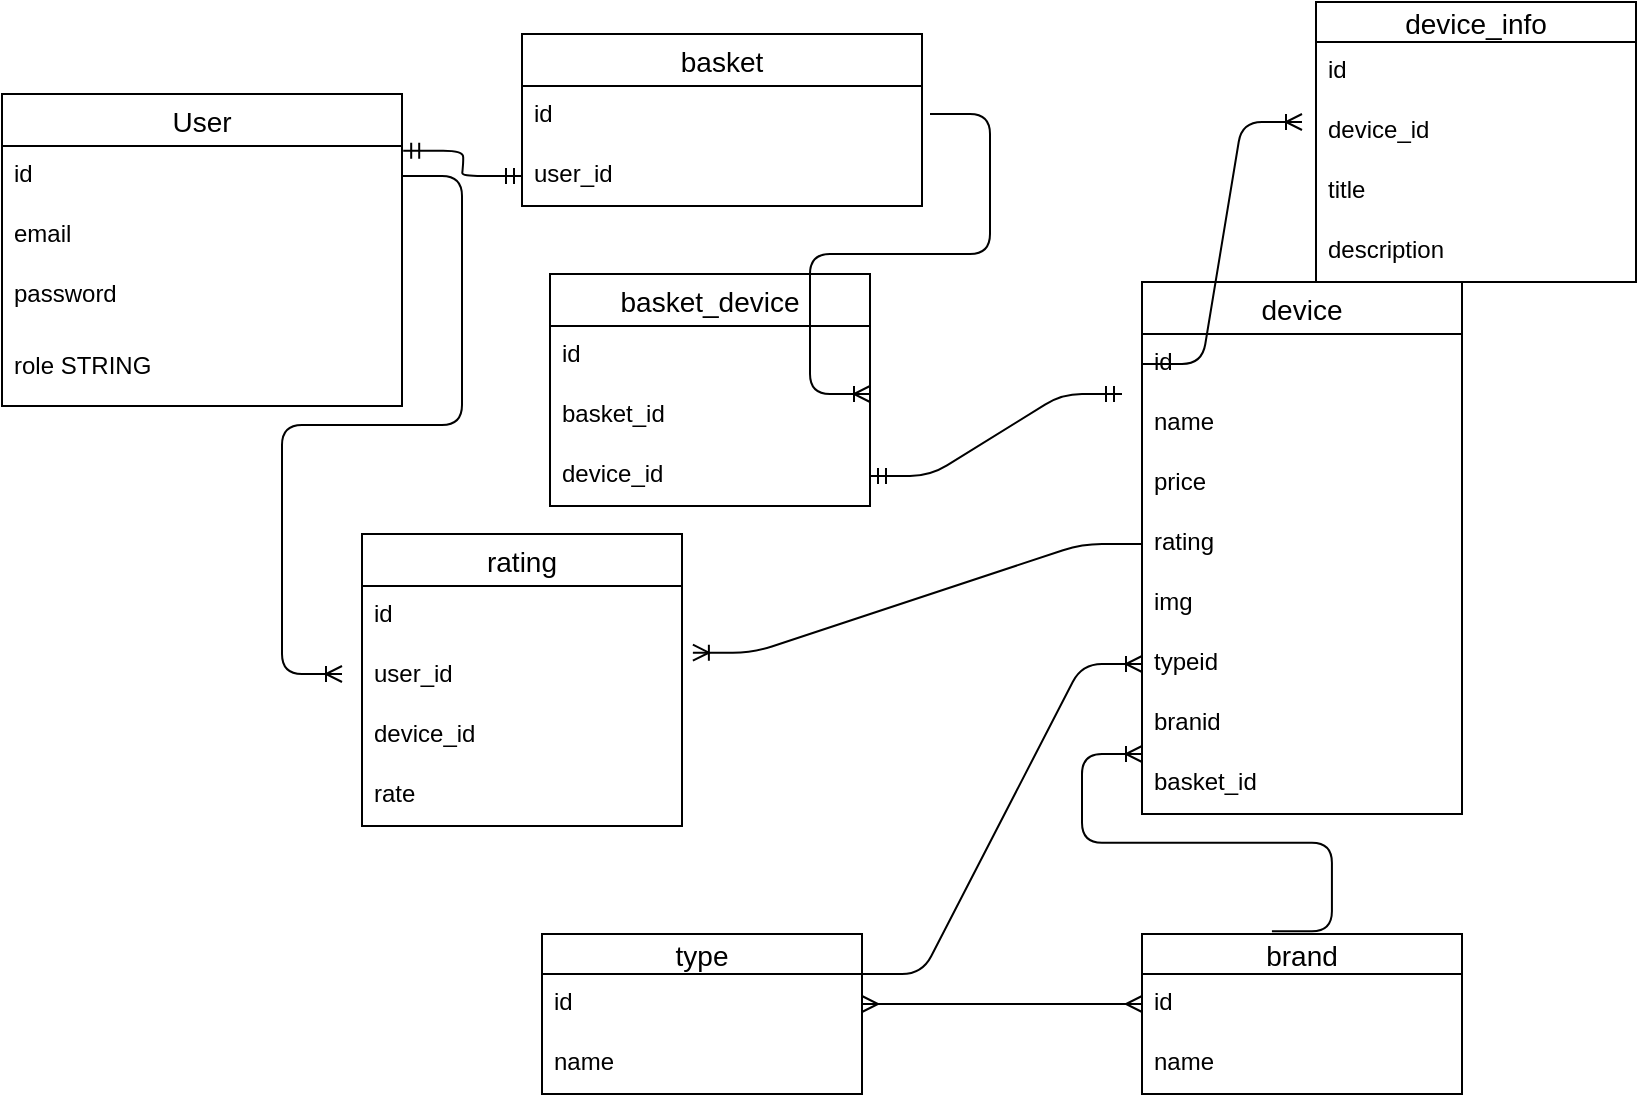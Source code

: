 <mxfile version="14.5.1" type="github">
  <diagram id="2mcV0rCCkQgOkKaSiwST" name="Page-1">
    <mxGraphModel dx="1093" dy="1746" grid="1" gridSize="10" guides="1" tooltips="1" connect="1" arrows="1" fold="1" page="1" pageScale="1" pageWidth="827" pageHeight="1169" math="0" shadow="0">
      <root>
        <mxCell id="0" />
        <mxCell id="1" parent="0" />
        <mxCell id="ZtyaCs_5SbE3G-mT4i9E-1" value="User" style="swimlane;fontStyle=0;childLayout=stackLayout;horizontal=1;startSize=26;horizontalStack=0;resizeParent=1;resizeParentMax=0;resizeLast=0;collapsible=1;marginBottom=0;align=center;fontSize=14;" vertex="1" parent="1">
          <mxGeometry x="10" y="30" width="200" height="156" as="geometry" />
        </mxCell>
        <mxCell id="ZtyaCs_5SbE3G-mT4i9E-2" value="id" style="text;strokeColor=none;fillColor=none;spacingLeft=4;spacingRight=4;overflow=hidden;rotatable=0;points=[[0,0.5],[1,0.5]];portConstraint=eastwest;fontSize=12;" vertex="1" parent="ZtyaCs_5SbE3G-mT4i9E-1">
          <mxGeometry y="26" width="200" height="30" as="geometry" />
        </mxCell>
        <mxCell id="ZtyaCs_5SbE3G-mT4i9E-3" value="email" style="text;spacingLeft=4;spacingRight=4;overflow=hidden;rotatable=0;points=[[0,0.5],[1,0.5]];portConstraint=eastwest;fontSize=12;" vertex="1" parent="ZtyaCs_5SbE3G-mT4i9E-1">
          <mxGeometry y="56" width="200" height="30" as="geometry" />
        </mxCell>
        <mxCell id="ZtyaCs_5SbE3G-mT4i9E-6" value="password" style="text;strokeColor=none;fillColor=none;spacingLeft=4;spacingRight=4;overflow=hidden;rotatable=0;points=[[0,0.5],[1,0.5]];portConstraint=eastwest;fontSize=12;" vertex="1" parent="ZtyaCs_5SbE3G-mT4i9E-1">
          <mxGeometry y="86" width="200" height="36" as="geometry" />
        </mxCell>
        <mxCell id="ZtyaCs_5SbE3G-mT4i9E-12" value="role STRING" style="text;strokeColor=none;fillColor=none;spacingLeft=4;spacingRight=4;overflow=hidden;rotatable=0;points=[[0,0.5],[1,0.5]];portConstraint=eastwest;fontSize=12;" vertex="1" parent="ZtyaCs_5SbE3G-mT4i9E-1">
          <mxGeometry y="122" width="200" height="34" as="geometry" />
        </mxCell>
        <mxCell id="ZtyaCs_5SbE3G-mT4i9E-13" value="basket" style="swimlane;fontStyle=0;childLayout=stackLayout;horizontal=1;startSize=26;horizontalStack=0;resizeParent=1;resizeParentMax=0;resizeLast=0;collapsible=1;marginBottom=0;align=center;fontSize=14;" vertex="1" parent="1">
          <mxGeometry x="270" width="200" height="86" as="geometry" />
        </mxCell>
        <mxCell id="ZtyaCs_5SbE3G-mT4i9E-14" value="id" style="text;strokeColor=none;fillColor=none;spacingLeft=4;spacingRight=4;overflow=hidden;rotatable=0;points=[[0,0.5],[1,0.5]];portConstraint=eastwest;fontSize=12;" vertex="1" parent="ZtyaCs_5SbE3G-mT4i9E-13">
          <mxGeometry y="26" width="200" height="30" as="geometry" />
        </mxCell>
        <mxCell id="ZtyaCs_5SbE3G-mT4i9E-15" value="user_id" style="text;spacingLeft=4;spacingRight=4;overflow=hidden;rotatable=0;points=[[0,0.5],[1,0.5]];portConstraint=eastwest;fontSize=12;" vertex="1" parent="ZtyaCs_5SbE3G-mT4i9E-13">
          <mxGeometry y="56" width="200" height="30" as="geometry" />
        </mxCell>
        <mxCell id="ZtyaCs_5SbE3G-mT4i9E-18" value="" style="edgeStyle=entityRelationEdgeStyle;fontSize=12;html=1;endArrow=ERmandOne;startArrow=ERmandOne;entryX=0;entryY=0.5;entryDx=0;entryDy=0;exitX=1.003;exitY=0.081;exitDx=0;exitDy=0;exitPerimeter=0;" edge="1" parent="1" source="ZtyaCs_5SbE3G-mT4i9E-2" target="ZtyaCs_5SbE3G-mT4i9E-15">
          <mxGeometry width="100" height="100" relative="1" as="geometry">
            <mxPoint x="310" y="420" as="sourcePoint" />
            <mxPoint x="350" y="170" as="targetPoint" />
          </mxGeometry>
        </mxCell>
        <mxCell id="ZtyaCs_5SbE3G-mT4i9E-19" value="device" style="swimlane;fontStyle=0;childLayout=stackLayout;horizontal=1;startSize=26;horizontalStack=0;resizeParent=1;resizeParentMax=0;resizeLast=0;collapsible=1;marginBottom=0;align=center;fontSize=14;" vertex="1" parent="1">
          <mxGeometry x="580" y="124" width="160" height="266" as="geometry" />
        </mxCell>
        <mxCell id="ZtyaCs_5SbE3G-mT4i9E-20" value="id" style="text;strokeColor=none;fillColor=none;spacingLeft=4;spacingRight=4;overflow=hidden;rotatable=0;points=[[0,0.5],[1,0.5]];portConstraint=eastwest;fontSize=12;" vertex="1" parent="ZtyaCs_5SbE3G-mT4i9E-19">
          <mxGeometry y="26" width="160" height="30" as="geometry" />
        </mxCell>
        <mxCell id="ZtyaCs_5SbE3G-mT4i9E-21" value="name" style="text;strokeColor=none;fillColor=none;spacingLeft=4;spacingRight=4;overflow=hidden;rotatable=0;points=[[0,0.5],[1,0.5]];portConstraint=eastwest;fontSize=12;" vertex="1" parent="ZtyaCs_5SbE3G-mT4i9E-19">
          <mxGeometry y="56" width="160" height="30" as="geometry" />
        </mxCell>
        <mxCell id="ZtyaCs_5SbE3G-mT4i9E-22" value="price" style="text;strokeColor=none;fillColor=none;spacingLeft=4;spacingRight=4;overflow=hidden;rotatable=0;points=[[0,0.5],[1,0.5]];portConstraint=eastwest;fontSize=12;" vertex="1" parent="ZtyaCs_5SbE3G-mT4i9E-19">
          <mxGeometry y="86" width="160" height="30" as="geometry" />
        </mxCell>
        <mxCell id="ZtyaCs_5SbE3G-mT4i9E-23" value="rating" style="text;strokeColor=none;fillColor=none;spacingLeft=4;spacingRight=4;overflow=hidden;rotatable=0;points=[[0,0.5],[1,0.5]];portConstraint=eastwest;fontSize=12;" vertex="1" parent="ZtyaCs_5SbE3G-mT4i9E-19">
          <mxGeometry y="116" width="160" height="30" as="geometry" />
        </mxCell>
        <mxCell id="ZtyaCs_5SbE3G-mT4i9E-24" value="img" style="text;strokeColor=none;fillColor=none;spacingLeft=4;spacingRight=4;overflow=hidden;rotatable=0;points=[[0,0.5],[1,0.5]];portConstraint=eastwest;fontSize=12;" vertex="1" parent="ZtyaCs_5SbE3G-mT4i9E-19">
          <mxGeometry y="146" width="160" height="30" as="geometry" />
        </mxCell>
        <mxCell id="ZtyaCs_5SbE3G-mT4i9E-25" value="typeid" style="text;strokeColor=none;fillColor=none;spacingLeft=4;spacingRight=4;overflow=hidden;rotatable=0;points=[[0,0.5],[1,0.5]];portConstraint=eastwest;fontSize=12;" vertex="1" parent="ZtyaCs_5SbE3G-mT4i9E-19">
          <mxGeometry y="176" width="160" height="30" as="geometry" />
        </mxCell>
        <mxCell id="ZtyaCs_5SbE3G-mT4i9E-26" value="branid" style="text;strokeColor=none;fillColor=none;spacingLeft=4;spacingRight=4;overflow=hidden;rotatable=0;points=[[0,0.5],[1,0.5]];portConstraint=eastwest;fontSize=12;" vertex="1" parent="ZtyaCs_5SbE3G-mT4i9E-19">
          <mxGeometry y="206" width="160" height="30" as="geometry" />
        </mxCell>
        <mxCell id="ZtyaCs_5SbE3G-mT4i9E-54" value="basket_id" style="text;strokeColor=none;fillColor=none;spacingLeft=4;spacingRight=4;overflow=hidden;rotatable=0;points=[[0,0.5],[1,0.5]];portConstraint=eastwest;fontSize=12;" vertex="1" parent="ZtyaCs_5SbE3G-mT4i9E-19">
          <mxGeometry y="236" width="160" height="30" as="geometry" />
        </mxCell>
        <mxCell id="ZtyaCs_5SbE3G-mT4i9E-27" value="type" style="swimlane;fontStyle=0;childLayout=stackLayout;horizontal=1;startSize=20;horizontalStack=0;resizeParent=1;resizeParentMax=0;resizeLast=0;collapsible=1;marginBottom=0;align=center;fontSize=14;" vertex="1" parent="1">
          <mxGeometry x="280" y="450" width="160" height="80" as="geometry" />
        </mxCell>
        <mxCell id="ZtyaCs_5SbE3G-mT4i9E-28" value="id" style="text;strokeColor=none;fillColor=none;spacingLeft=4;spacingRight=4;overflow=hidden;rotatable=0;points=[[0,0.5],[1,0.5]];portConstraint=eastwest;fontSize=12;" vertex="1" parent="ZtyaCs_5SbE3G-mT4i9E-27">
          <mxGeometry y="20" width="160" height="30" as="geometry" />
        </mxCell>
        <mxCell id="ZtyaCs_5SbE3G-mT4i9E-29" value="name" style="text;strokeColor=none;fillColor=none;spacingLeft=4;spacingRight=4;overflow=hidden;rotatable=0;points=[[0,0.5],[1,0.5]];portConstraint=eastwest;fontSize=12;" vertex="1" parent="ZtyaCs_5SbE3G-mT4i9E-27">
          <mxGeometry y="50" width="160" height="30" as="geometry" />
        </mxCell>
        <mxCell id="ZtyaCs_5SbE3G-mT4i9E-31" value="brand" style="swimlane;fontStyle=0;childLayout=stackLayout;horizontal=1;startSize=20;horizontalStack=0;resizeParent=1;resizeParentMax=0;resizeLast=0;collapsible=1;marginBottom=0;align=center;fontSize=14;" vertex="1" parent="1">
          <mxGeometry x="580" y="450" width="160" height="80" as="geometry">
            <mxRectangle x="440" y="410" width="50" height="20" as="alternateBounds" />
          </mxGeometry>
        </mxCell>
        <mxCell id="ZtyaCs_5SbE3G-mT4i9E-32" value="id" style="text;strokeColor=none;fillColor=none;spacingLeft=4;spacingRight=4;overflow=hidden;rotatable=0;points=[[0,0.5],[1,0.5]];portConstraint=eastwest;fontSize=12;" vertex="1" parent="ZtyaCs_5SbE3G-mT4i9E-31">
          <mxGeometry y="20" width="160" height="30" as="geometry" />
        </mxCell>
        <mxCell id="ZtyaCs_5SbE3G-mT4i9E-33" value="name" style="text;strokeColor=none;fillColor=none;spacingLeft=4;spacingRight=4;overflow=hidden;rotatable=0;points=[[0,0.5],[1,0.5]];portConstraint=eastwest;fontSize=12;" vertex="1" parent="ZtyaCs_5SbE3G-mT4i9E-31">
          <mxGeometry y="50" width="160" height="30" as="geometry" />
        </mxCell>
        <mxCell id="ZtyaCs_5SbE3G-mT4i9E-35" value="" style="edgeStyle=entityRelationEdgeStyle;fontSize=12;html=1;endArrow=ERoneToMany;entryX=0;entryY=0.5;entryDx=0;entryDy=0;exitX=1;exitY=0.25;exitDx=0;exitDy=0;" edge="1" parent="1" source="ZtyaCs_5SbE3G-mT4i9E-27" target="ZtyaCs_5SbE3G-mT4i9E-25">
          <mxGeometry width="100" height="100" relative="1" as="geometry">
            <mxPoint x="290" y="400" as="sourcePoint" />
            <mxPoint x="390" y="300" as="targetPoint" />
          </mxGeometry>
        </mxCell>
        <mxCell id="ZtyaCs_5SbE3G-mT4i9E-36" value="" style="edgeStyle=entityRelationEdgeStyle;fontSize=12;html=1;endArrow=ERoneToMany;exitX=0.406;exitY=-0.017;exitDx=0;exitDy=0;exitPerimeter=0;" edge="1" parent="1" source="ZtyaCs_5SbE3G-mT4i9E-31">
          <mxGeometry width="100" height="100" relative="1" as="geometry">
            <mxPoint x="480" y="460" as="sourcePoint" />
            <mxPoint x="580" y="360" as="targetPoint" />
          </mxGeometry>
        </mxCell>
        <mxCell id="ZtyaCs_5SbE3G-mT4i9E-37" value="" style="edgeStyle=entityRelationEdgeStyle;fontSize=12;html=1;endArrow=ERmany;startArrow=ERmany;exitX=1;exitY=0.5;exitDx=0;exitDy=0;entryX=0;entryY=0.5;entryDx=0;entryDy=0;" edge="1" parent="1" source="ZtyaCs_5SbE3G-mT4i9E-28" target="ZtyaCs_5SbE3G-mT4i9E-32">
          <mxGeometry width="100" height="100" relative="1" as="geometry">
            <mxPoint x="360" y="600" as="sourcePoint" />
            <mxPoint x="460" y="500" as="targetPoint" />
          </mxGeometry>
        </mxCell>
        <mxCell id="ZtyaCs_5SbE3G-mT4i9E-38" value="device_info" style="swimlane;fontStyle=0;childLayout=stackLayout;horizontal=1;startSize=20;horizontalStack=0;resizeParent=1;resizeParentMax=0;resizeLast=0;collapsible=1;marginBottom=0;align=center;fontSize=14;" vertex="1" parent="1">
          <mxGeometry x="667" y="-16" width="160" height="140" as="geometry" />
        </mxCell>
        <mxCell id="ZtyaCs_5SbE3G-mT4i9E-39" value="id" style="text;strokeColor=none;fillColor=none;spacingLeft=4;spacingRight=4;overflow=hidden;rotatable=0;points=[[0,0.5],[1,0.5]];portConstraint=eastwest;fontSize=12;" vertex="1" parent="ZtyaCs_5SbE3G-mT4i9E-38">
          <mxGeometry y="20" width="160" height="30" as="geometry" />
        </mxCell>
        <mxCell id="ZtyaCs_5SbE3G-mT4i9E-41" value="device_id" style="text;strokeColor=none;fillColor=none;spacingLeft=4;spacingRight=4;overflow=hidden;rotatable=0;points=[[0,0.5],[1,0.5]];portConstraint=eastwest;fontSize=12;" vertex="1" parent="ZtyaCs_5SbE3G-mT4i9E-38">
          <mxGeometry y="50" width="160" height="30" as="geometry" />
        </mxCell>
        <mxCell id="ZtyaCs_5SbE3G-mT4i9E-46" value="title" style="text;strokeColor=none;fillColor=none;spacingLeft=4;spacingRight=4;overflow=hidden;rotatable=0;points=[[0,0.5],[1,0.5]];portConstraint=eastwest;fontSize=12;" vertex="1" parent="ZtyaCs_5SbE3G-mT4i9E-38">
          <mxGeometry y="80" width="160" height="30" as="geometry" />
        </mxCell>
        <mxCell id="ZtyaCs_5SbE3G-mT4i9E-47" value="description" style="text;strokeColor=none;fillColor=none;spacingLeft=4;spacingRight=4;overflow=hidden;rotatable=0;points=[[0,0.5],[1,0.5]];portConstraint=eastwest;fontSize=12;" vertex="1" parent="ZtyaCs_5SbE3G-mT4i9E-38">
          <mxGeometry y="110" width="160" height="30" as="geometry" />
        </mxCell>
        <mxCell id="ZtyaCs_5SbE3G-mT4i9E-48" value="" style="edgeStyle=entityRelationEdgeStyle;fontSize=12;html=1;endArrow=ERoneToMany;exitX=0;exitY=0.5;exitDx=0;exitDy=0;" edge="1" parent="1" source="ZtyaCs_5SbE3G-mT4i9E-20">
          <mxGeometry width="100" height="100" relative="1" as="geometry">
            <mxPoint x="560" y="94" as="sourcePoint" />
            <mxPoint x="660" y="44" as="targetPoint" />
          </mxGeometry>
        </mxCell>
        <mxCell id="ZtyaCs_5SbE3G-mT4i9E-49" value="basket_device" style="swimlane;fontStyle=0;childLayout=stackLayout;horizontal=1;startSize=26;horizontalStack=0;resizeParent=1;resizeParentMax=0;resizeLast=0;collapsible=1;marginBottom=0;align=center;fontSize=14;" vertex="1" parent="1">
          <mxGeometry x="284" y="120" width="160" height="116" as="geometry" />
        </mxCell>
        <mxCell id="ZtyaCs_5SbE3G-mT4i9E-50" value="id" style="text;strokeColor=none;fillColor=none;spacingLeft=4;spacingRight=4;overflow=hidden;rotatable=0;points=[[0,0.5],[1,0.5]];portConstraint=eastwest;fontSize=12;" vertex="1" parent="ZtyaCs_5SbE3G-mT4i9E-49">
          <mxGeometry y="26" width="160" height="30" as="geometry" />
        </mxCell>
        <mxCell id="ZtyaCs_5SbE3G-mT4i9E-53" value="" style="edgeStyle=entityRelationEdgeStyle;fontSize=12;html=1;endArrow=ERoneToMany;movable=1;resizable=1;rotatable=1;deletable=1;editable=1;connectable=1;" edge="1" parent="ZtyaCs_5SbE3G-mT4i9E-49">
          <mxGeometry width="100" height="100" relative="1" as="geometry">
            <mxPoint x="190" y="-80" as="sourcePoint" />
            <mxPoint x="160" y="60" as="targetPoint" />
          </mxGeometry>
        </mxCell>
        <mxCell id="ZtyaCs_5SbE3G-mT4i9E-52" value="basket_id" style="text;strokeColor=none;fillColor=none;spacingLeft=4;spacingRight=4;overflow=hidden;rotatable=0;points=[[0,0.5],[1,0.5]];portConstraint=eastwest;fontSize=12;" vertex="1" parent="ZtyaCs_5SbE3G-mT4i9E-49">
          <mxGeometry y="56" width="160" height="30" as="geometry" />
        </mxCell>
        <mxCell id="ZtyaCs_5SbE3G-mT4i9E-51" value="device_id" style="text;strokeColor=none;fillColor=none;spacingLeft=4;spacingRight=4;overflow=hidden;rotatable=0;points=[[0,0.5],[1,0.5]];portConstraint=eastwest;fontSize=12;" vertex="1" parent="ZtyaCs_5SbE3G-mT4i9E-49">
          <mxGeometry y="86" width="160" height="30" as="geometry" />
        </mxCell>
        <mxCell id="ZtyaCs_5SbE3G-mT4i9E-55" value="" style="edgeStyle=entityRelationEdgeStyle;fontSize=12;html=1;endArrow=ERmandOne;startArrow=ERmandOne;exitX=1;exitY=0.5;exitDx=0;exitDy=0;" edge="1" parent="1" source="ZtyaCs_5SbE3G-mT4i9E-51">
          <mxGeometry width="100" height="100" relative="1" as="geometry">
            <mxPoint x="364" y="240" as="sourcePoint" />
            <mxPoint x="570" y="180" as="targetPoint" />
          </mxGeometry>
        </mxCell>
        <mxCell id="ZtyaCs_5SbE3G-mT4i9E-56" value="rating" style="swimlane;fontStyle=0;childLayout=stackLayout;horizontal=1;startSize=26;horizontalStack=0;resizeParent=1;resizeParentMax=0;resizeLast=0;collapsible=1;marginBottom=0;align=center;fontSize=14;" vertex="1" parent="1">
          <mxGeometry x="190" y="250" width="160" height="146" as="geometry" />
        </mxCell>
        <mxCell id="ZtyaCs_5SbE3G-mT4i9E-57" value="id" style="text;strokeColor=none;fillColor=none;spacingLeft=4;spacingRight=4;overflow=hidden;rotatable=0;points=[[0,0.5],[1,0.5]];portConstraint=eastwest;fontSize=12;" vertex="1" parent="ZtyaCs_5SbE3G-mT4i9E-56">
          <mxGeometry y="26" width="160" height="30" as="geometry" />
        </mxCell>
        <mxCell id="ZtyaCs_5SbE3G-mT4i9E-58" value="user_id" style="text;strokeColor=none;fillColor=none;spacingLeft=4;spacingRight=4;overflow=hidden;rotatable=0;points=[[0,0.5],[1,0.5]];portConstraint=eastwest;fontSize=12;" vertex="1" parent="ZtyaCs_5SbE3G-mT4i9E-56">
          <mxGeometry y="56" width="160" height="30" as="geometry" />
        </mxCell>
        <mxCell id="ZtyaCs_5SbE3G-mT4i9E-59" value="device_id" style="text;strokeColor=none;fillColor=none;spacingLeft=4;spacingRight=4;overflow=hidden;rotatable=0;points=[[0,0.5],[1,0.5]];portConstraint=eastwest;fontSize=12;" vertex="1" parent="ZtyaCs_5SbE3G-mT4i9E-56">
          <mxGeometry y="86" width="160" height="30" as="geometry" />
        </mxCell>
        <mxCell id="ZtyaCs_5SbE3G-mT4i9E-60" value="rate&#xa;" style="text;strokeColor=none;fillColor=none;spacingLeft=4;spacingRight=4;overflow=hidden;rotatable=0;points=[[0,0.5],[1,0.5]];portConstraint=eastwest;fontSize=12;" vertex="1" parent="ZtyaCs_5SbE3G-mT4i9E-56">
          <mxGeometry y="116" width="160" height="30" as="geometry" />
        </mxCell>
        <mxCell id="ZtyaCs_5SbE3G-mT4i9E-62" value="" style="edgeStyle=entityRelationEdgeStyle;fontSize=12;html=1;endArrow=ERoneToMany;" edge="1" parent="1" source="ZtyaCs_5SbE3G-mT4i9E-2">
          <mxGeometry width="100" height="100" relative="1" as="geometry">
            <mxPoint x="110" y="310" as="sourcePoint" />
            <mxPoint x="180" y="320" as="targetPoint" />
          </mxGeometry>
        </mxCell>
        <mxCell id="ZtyaCs_5SbE3G-mT4i9E-64" value="" style="edgeStyle=entityRelationEdgeStyle;fontSize=12;html=1;endArrow=ERoneToMany;entryX=1.034;entryY=0.112;entryDx=0;entryDy=0;entryPerimeter=0;exitX=0;exitY=0.5;exitDx=0;exitDy=0;" edge="1" parent="1" source="ZtyaCs_5SbE3G-mT4i9E-23" target="ZtyaCs_5SbE3G-mT4i9E-58">
          <mxGeometry width="100" height="100" relative="1" as="geometry">
            <mxPoint x="470" y="290" as="sourcePoint" />
            <mxPoint x="430" y="340" as="targetPoint" />
          </mxGeometry>
        </mxCell>
      </root>
    </mxGraphModel>
  </diagram>
</mxfile>
